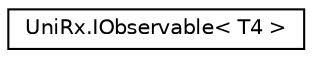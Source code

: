 digraph "Graphical Class Hierarchy"
{
 // LATEX_PDF_SIZE
  edge [fontname="Helvetica",fontsize="10",labelfontname="Helvetica",labelfontsize="10"];
  node [fontname="Helvetica",fontsize="10",shape=record];
  rankdir="LR";
  Node0 [label="UniRx.IObservable\< T4 \>",height=0.2,width=0.4,color="black", fillcolor="white", style="filled",URL="$interface_uni_rx_1_1_i_observable.html",tooltip=" "];
}
